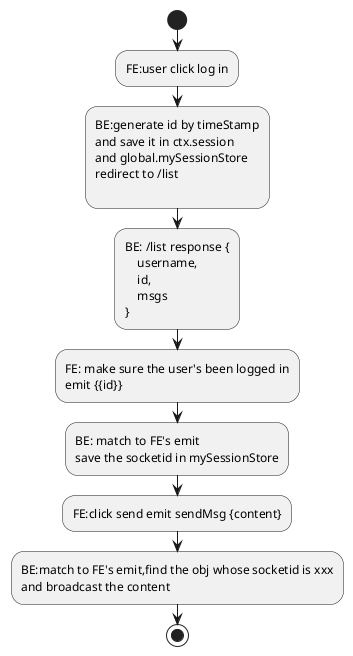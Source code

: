 @startuml
start
:FE:user click log in;
:BE:generate id by timeStamp
and save it in ctx.session
and global.mySessionStore
redirect to /list
;
:BE: /list response {
    username,
    id,
    msgs
};
:FE: make sure the user's been logged in
emit {{id}};
:BE: match to FE's emit
save the socketid in mySessionStore;
:FE:click send emit sendMsg {content};
:BE:match to FE's emit,find the obj whose socketid is xxx
and broadcast the content;
stop
@enduml